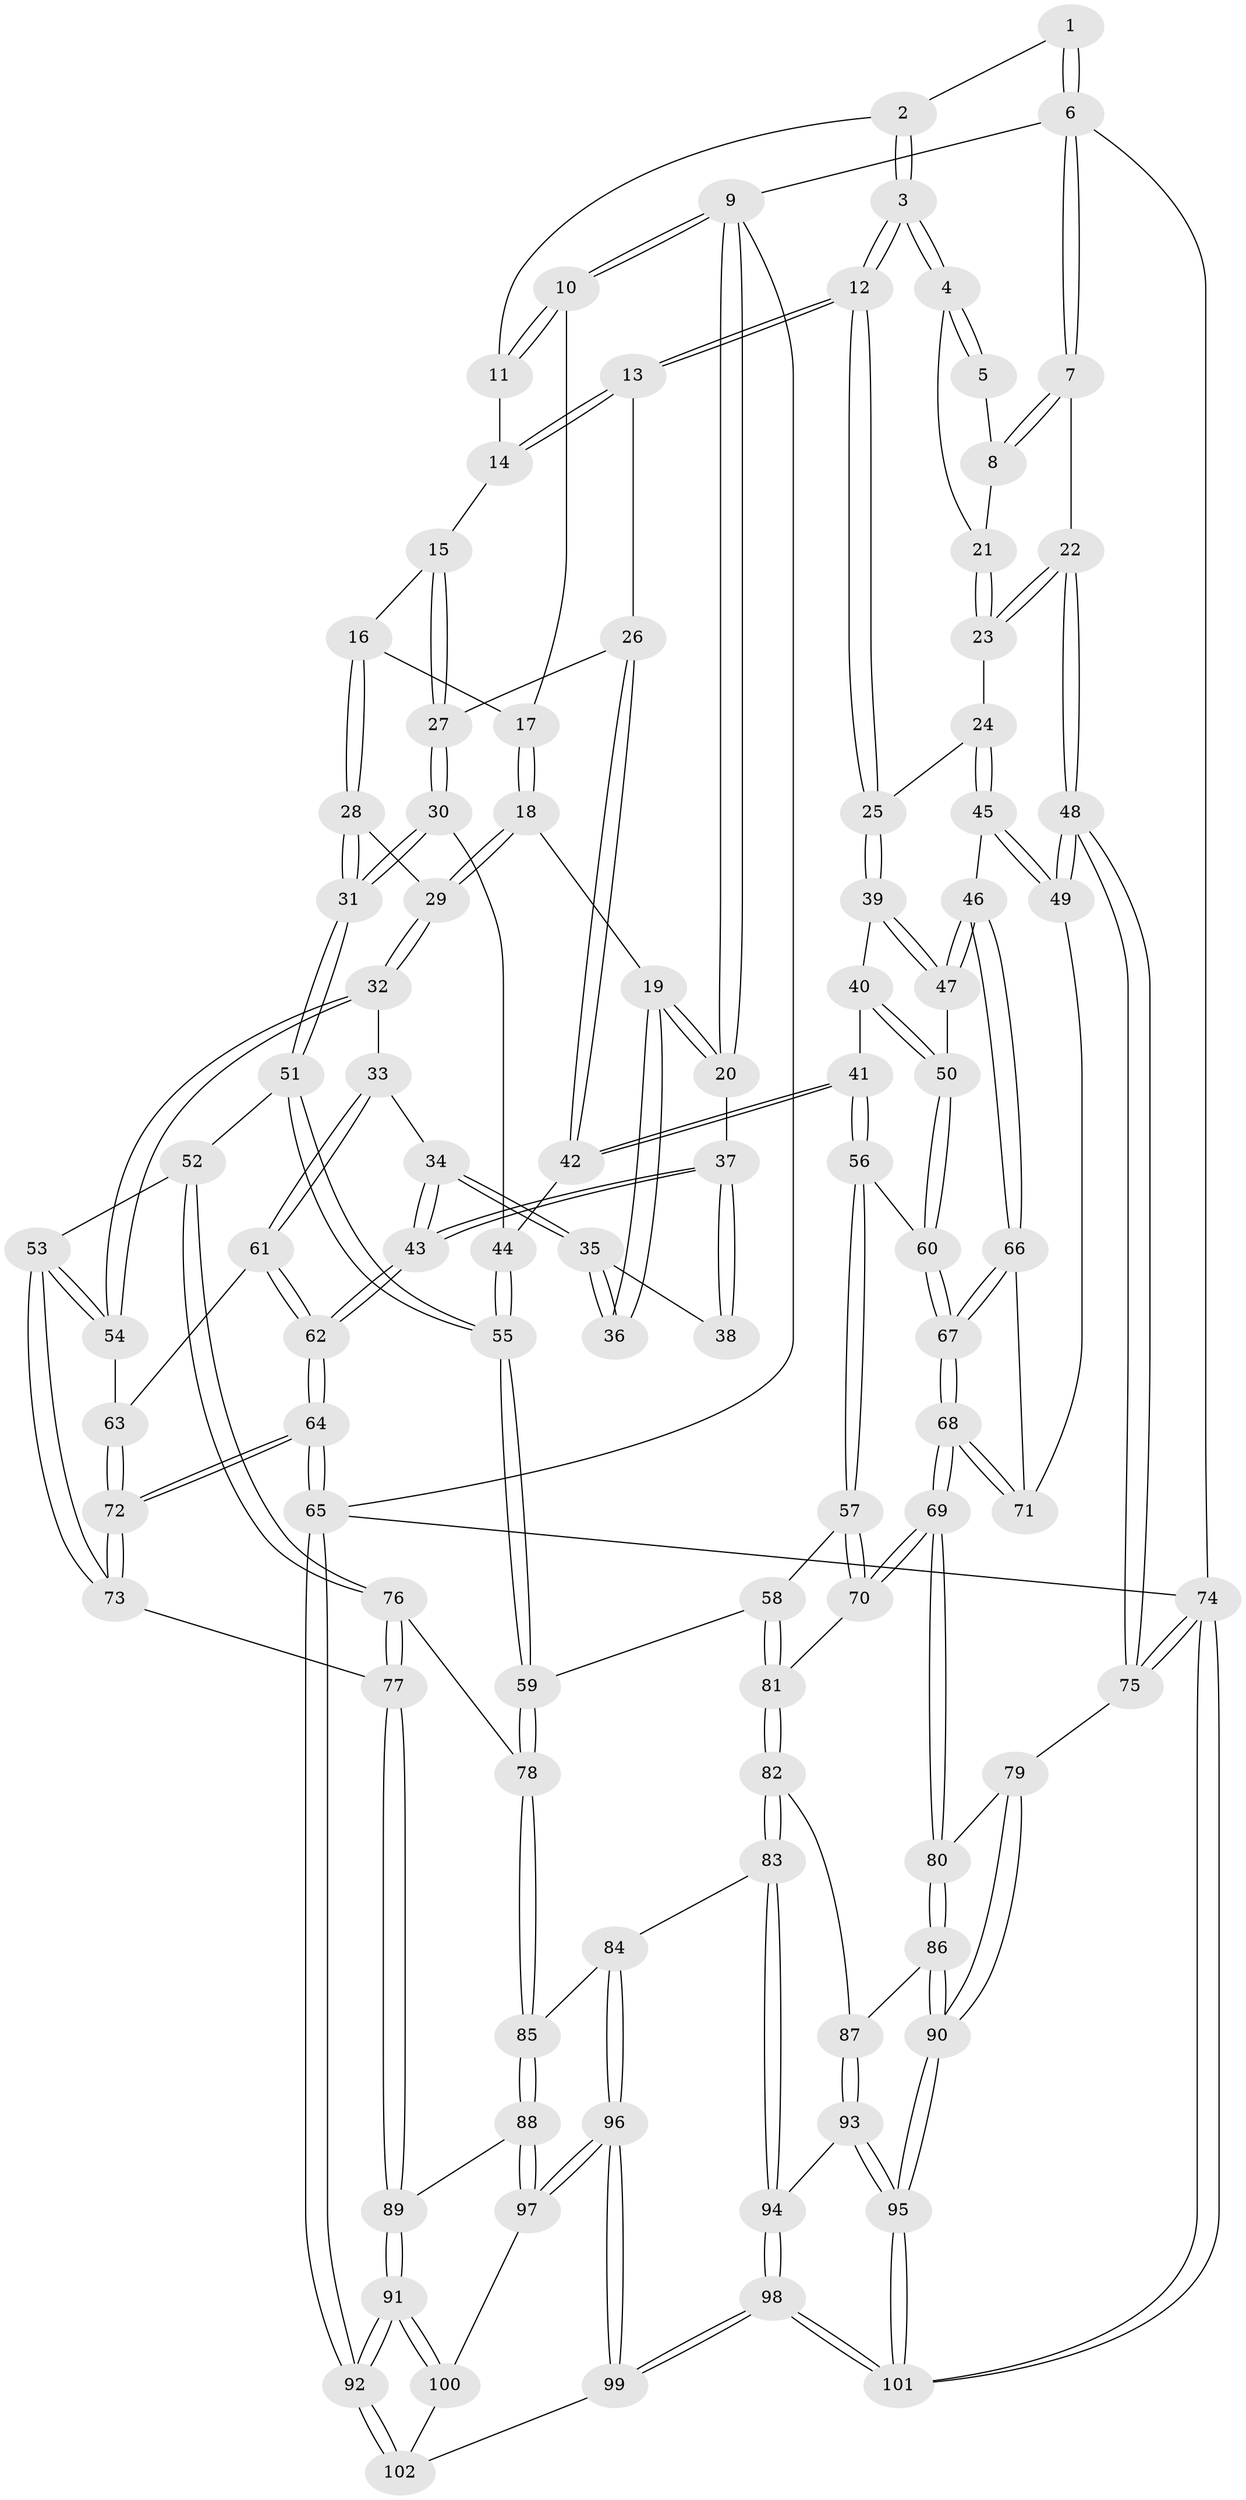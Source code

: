 // Generated by graph-tools (version 1.1) at 2025/11/02/27/25 16:11:57]
// undirected, 102 vertices, 252 edges
graph export_dot {
graph [start="1"]
  node [color=gray90,style=filled];
  1 [pos="+0.9888210665772775+0"];
  2 [pos="+0.6322124906421124+0"];
  3 [pos="+0.7998674563662496+0.10445640205144731"];
  4 [pos="+0.8085867620256193+0.09999559342118255"];
  5 [pos="+0.9234852584890842+0"];
  6 [pos="+1+0"];
  7 [pos="+1+0.17681089484135343"];
  8 [pos="+0.9217314676600948+0.10706674253525102"];
  9 [pos="+0+0"];
  10 [pos="+0+0"];
  11 [pos="+0.5098741364238106+0"];
  12 [pos="+0.7287627711114598+0.1960161390844887"];
  13 [pos="+0.6706582989762986+0.16722386901652606"];
  14 [pos="+0.5103829653536619+0"];
  15 [pos="+0.4217646601400229+0.10020109641008985"];
  16 [pos="+0.31323892973341616+0.15184245997832757"];
  17 [pos="+0.14996337173408966+0.0041312474827674694"];
  18 [pos="+0.14776224395078325+0.19151682024486555"];
  19 [pos="+0.10450931970504787+0.2069665430002004"];
  20 [pos="+0+0"];
  21 [pos="+0.9123956890901124+0.11136792374142827"];
  22 [pos="+1+0.28725453049024613"];
  23 [pos="+0.8974302877822901+0.2197592217043244"];
  24 [pos="+0.8098306321951286+0.25176296420786354"];
  25 [pos="+0.7303065222693754+0.19933224594451918"];
  26 [pos="+0.6634599141795661+0.17079511049291"];
  27 [pos="+0.48758214932268373+0.24047791662134224"];
  28 [pos="+0.2681792292352412+0.25404672430438113"];
  29 [pos="+0.2357426395198279+0.26178819251255014"];
  30 [pos="+0.4864244290830335+0.24521252683756892"];
  31 [pos="+0.3925454689019374+0.345260849677862"];
  32 [pos="+0.1958694106370588+0.31992869033331245"];
  33 [pos="+0.09161925413350556+0.3338541037902497"];
  34 [pos="+0.07377734167080637+0.3002106581523922"];
  35 [pos="+0.07392274222604135+0.2950265255077899"];
  36 [pos="+0.09390630701351223+0.21801108060203658"];
  37 [pos="+0+0.16697590290816053"];
  38 [pos="+0.00010133795393382249+0.2220333858465408"];
  39 [pos="+0.6967249640283989+0.2772092414641289"];
  40 [pos="+0.6675785372967081+0.2993073660252925"];
  41 [pos="+0.582600567686096+0.33449234403408784"];
  42 [pos="+0.5727610651819113+0.32780620668242544"];
  43 [pos="+0+0.2637844661302903"];
  44 [pos="+0.5704156444206889+0.326765053643621"];
  45 [pos="+0.8522193415741202+0.36089037352794384"];
  46 [pos="+0.8159067057760003+0.4341919974097438"];
  47 [pos="+0.7170900567539262+0.3960135448764332"];
  48 [pos="+1+0.3298224779076797"];
  49 [pos="+1+0.33557625938802776"];
  50 [pos="+0.6328843667897238+0.43040876604297346"];
  51 [pos="+0.4011787029887809+0.4528220927153438"];
  52 [pos="+0.386798642209383+0.46039680234325253"];
  53 [pos="+0.3147986129557575+0.46953783589432513"];
  54 [pos="+0.20872467604180578+0.4119002716040616"];
  55 [pos="+0.427750943845852+0.4654403114648091"];
  56 [pos="+0.6146874924882212+0.44059200008439964"];
  57 [pos="+0.5809371135727108+0.49147117276155533"];
  58 [pos="+0.5323423513422457+0.516924433421684"];
  59 [pos="+0.5058431521254544+0.5167474081485871"];
  60 [pos="+0.62357525394088+0.43647991569715794"];
  61 [pos="+0.07478735495937516+0.36389564787762096"];
  62 [pos="+0+0.42679084943172674"];
  63 [pos="+0.11784481640768811+0.47612091009843577"];
  64 [pos="+0+0.7377548187617524"];
  65 [pos="+0+1"];
  66 [pos="+0.8176591702501548+0.4486683261431467"];
  67 [pos="+0.8241859791121441+0.5185993089974601"];
  68 [pos="+0.8302143127482899+0.550244169751604"];
  69 [pos="+0.8253186563957196+0.5873627478595288"];
  70 [pos="+0.7777481621190833+0.5770089692020663"];
  71 [pos="+1+0.41730455649582887"];
  72 [pos="+0.061940228164325144+0.6245490321957263"];
  73 [pos="+0.1548911713721128+0.6266954699185446"];
  74 [pos="+1+1"];
  75 [pos="+1+0.6004557755799803"];
  76 [pos="+0.3274165826552046+0.6513121429226203"];
  77 [pos="+0.29415901378026094+0.6959336859056046"];
  78 [pos="+0.47407317727975407+0.6164455391093259"];
  79 [pos="+0.9175316878309081+0.6240985913439485"];
  80 [pos="+0.8266860834388575+0.5910669389643549"];
  81 [pos="+0.6007033690347223+0.6236072337855907"];
  82 [pos="+0.6225465302073679+0.738390684270594"];
  83 [pos="+0.5996917016455469+0.7539145227869063"];
  84 [pos="+0.5880475933723796+0.7594107929444409"];
  85 [pos="+0.4778993645813227+0.722401772622453"];
  86 [pos="+0.7731183823119641+0.7004002493645901"];
  87 [pos="+0.7210005244376592+0.7357658844216108"];
  88 [pos="+0.38114410976682966+0.7731510727133957"];
  89 [pos="+0.3144122322336816+0.7341394203090429"];
  90 [pos="+0.9911894492944083+0.9549561488857254"];
  91 [pos="+0.025919632911603385+1"];
  92 [pos="+0+1"];
  93 [pos="+0.7345675890794373+0.8378236938529726"];
  94 [pos="+0.6852648969532662+0.9028549680419595"];
  95 [pos="+1+1"];
  96 [pos="+0.5448338510817037+0.9063408846382124"];
  97 [pos="+0.3835608913869216+0.786184326910554"];
  98 [pos="+0.606684803505893+1"];
  99 [pos="+0.5635582522472479+1"];
  100 [pos="+0.3701728130534278+0.858110895297847"];
  101 [pos="+1+1"];
  102 [pos="+0.49277343611615765+1"];
  1 -- 2;
  1 -- 6;
  1 -- 6;
  2 -- 3;
  2 -- 3;
  2 -- 11;
  3 -- 4;
  3 -- 4;
  3 -- 12;
  3 -- 12;
  4 -- 5;
  4 -- 5;
  4 -- 21;
  5 -- 8;
  6 -- 7;
  6 -- 7;
  6 -- 9;
  6 -- 74;
  7 -- 8;
  7 -- 8;
  7 -- 22;
  8 -- 21;
  9 -- 10;
  9 -- 10;
  9 -- 20;
  9 -- 20;
  9 -- 65;
  10 -- 11;
  10 -- 11;
  10 -- 17;
  11 -- 14;
  12 -- 13;
  12 -- 13;
  12 -- 25;
  12 -- 25;
  13 -- 14;
  13 -- 14;
  13 -- 26;
  14 -- 15;
  15 -- 16;
  15 -- 27;
  15 -- 27;
  16 -- 17;
  16 -- 28;
  16 -- 28;
  17 -- 18;
  17 -- 18;
  18 -- 19;
  18 -- 29;
  18 -- 29;
  19 -- 20;
  19 -- 20;
  19 -- 36;
  19 -- 36;
  20 -- 37;
  21 -- 23;
  21 -- 23;
  22 -- 23;
  22 -- 23;
  22 -- 48;
  22 -- 48;
  23 -- 24;
  24 -- 25;
  24 -- 45;
  24 -- 45;
  25 -- 39;
  25 -- 39;
  26 -- 27;
  26 -- 42;
  26 -- 42;
  27 -- 30;
  27 -- 30;
  28 -- 29;
  28 -- 31;
  28 -- 31;
  29 -- 32;
  29 -- 32;
  30 -- 31;
  30 -- 31;
  30 -- 44;
  31 -- 51;
  31 -- 51;
  32 -- 33;
  32 -- 54;
  32 -- 54;
  33 -- 34;
  33 -- 61;
  33 -- 61;
  34 -- 35;
  34 -- 35;
  34 -- 43;
  34 -- 43;
  35 -- 36;
  35 -- 36;
  35 -- 38;
  37 -- 38;
  37 -- 38;
  37 -- 43;
  37 -- 43;
  39 -- 40;
  39 -- 47;
  39 -- 47;
  40 -- 41;
  40 -- 50;
  40 -- 50;
  41 -- 42;
  41 -- 42;
  41 -- 56;
  41 -- 56;
  42 -- 44;
  43 -- 62;
  43 -- 62;
  44 -- 55;
  44 -- 55;
  45 -- 46;
  45 -- 49;
  45 -- 49;
  46 -- 47;
  46 -- 47;
  46 -- 66;
  46 -- 66;
  47 -- 50;
  48 -- 49;
  48 -- 49;
  48 -- 75;
  48 -- 75;
  49 -- 71;
  50 -- 60;
  50 -- 60;
  51 -- 52;
  51 -- 55;
  51 -- 55;
  52 -- 53;
  52 -- 76;
  52 -- 76;
  53 -- 54;
  53 -- 54;
  53 -- 73;
  53 -- 73;
  54 -- 63;
  55 -- 59;
  55 -- 59;
  56 -- 57;
  56 -- 57;
  56 -- 60;
  57 -- 58;
  57 -- 70;
  57 -- 70;
  58 -- 59;
  58 -- 81;
  58 -- 81;
  59 -- 78;
  59 -- 78;
  60 -- 67;
  60 -- 67;
  61 -- 62;
  61 -- 62;
  61 -- 63;
  62 -- 64;
  62 -- 64;
  63 -- 72;
  63 -- 72;
  64 -- 65;
  64 -- 65;
  64 -- 72;
  64 -- 72;
  65 -- 92;
  65 -- 92;
  65 -- 74;
  66 -- 67;
  66 -- 67;
  66 -- 71;
  67 -- 68;
  67 -- 68;
  68 -- 69;
  68 -- 69;
  68 -- 71;
  68 -- 71;
  69 -- 70;
  69 -- 70;
  69 -- 80;
  69 -- 80;
  70 -- 81;
  72 -- 73;
  72 -- 73;
  73 -- 77;
  74 -- 75;
  74 -- 75;
  74 -- 101;
  74 -- 101;
  75 -- 79;
  76 -- 77;
  76 -- 77;
  76 -- 78;
  77 -- 89;
  77 -- 89;
  78 -- 85;
  78 -- 85;
  79 -- 80;
  79 -- 90;
  79 -- 90;
  80 -- 86;
  80 -- 86;
  81 -- 82;
  81 -- 82;
  82 -- 83;
  82 -- 83;
  82 -- 87;
  83 -- 84;
  83 -- 94;
  83 -- 94;
  84 -- 85;
  84 -- 96;
  84 -- 96;
  85 -- 88;
  85 -- 88;
  86 -- 87;
  86 -- 90;
  86 -- 90;
  87 -- 93;
  87 -- 93;
  88 -- 89;
  88 -- 97;
  88 -- 97;
  89 -- 91;
  89 -- 91;
  90 -- 95;
  90 -- 95;
  91 -- 92;
  91 -- 92;
  91 -- 100;
  91 -- 100;
  92 -- 102;
  92 -- 102;
  93 -- 94;
  93 -- 95;
  93 -- 95;
  94 -- 98;
  94 -- 98;
  95 -- 101;
  95 -- 101;
  96 -- 97;
  96 -- 97;
  96 -- 99;
  96 -- 99;
  97 -- 100;
  98 -- 99;
  98 -- 99;
  98 -- 101;
  98 -- 101;
  99 -- 102;
  100 -- 102;
}

